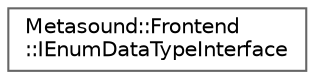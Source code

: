 digraph "Graphical Class Hierarchy"
{
 // INTERACTIVE_SVG=YES
 // LATEX_PDF_SIZE
  bgcolor="transparent";
  edge [fontname=Helvetica,fontsize=10,labelfontname=Helvetica,labelfontsize=10];
  node [fontname=Helvetica,fontsize=10,shape=box,height=0.2,width=0.4];
  rankdir="LR";
  Node0 [id="Node000000",label="Metasound::Frontend\l::IEnumDataTypeInterface",height=0.2,width=0.4,color="grey40", fillcolor="white", style="filled",URL="$d9/def/structMetasound_1_1Frontend_1_1IEnumDataTypeInterface.html",tooltip="Interface for metadata of a registered MetaSound enum type."];
}
